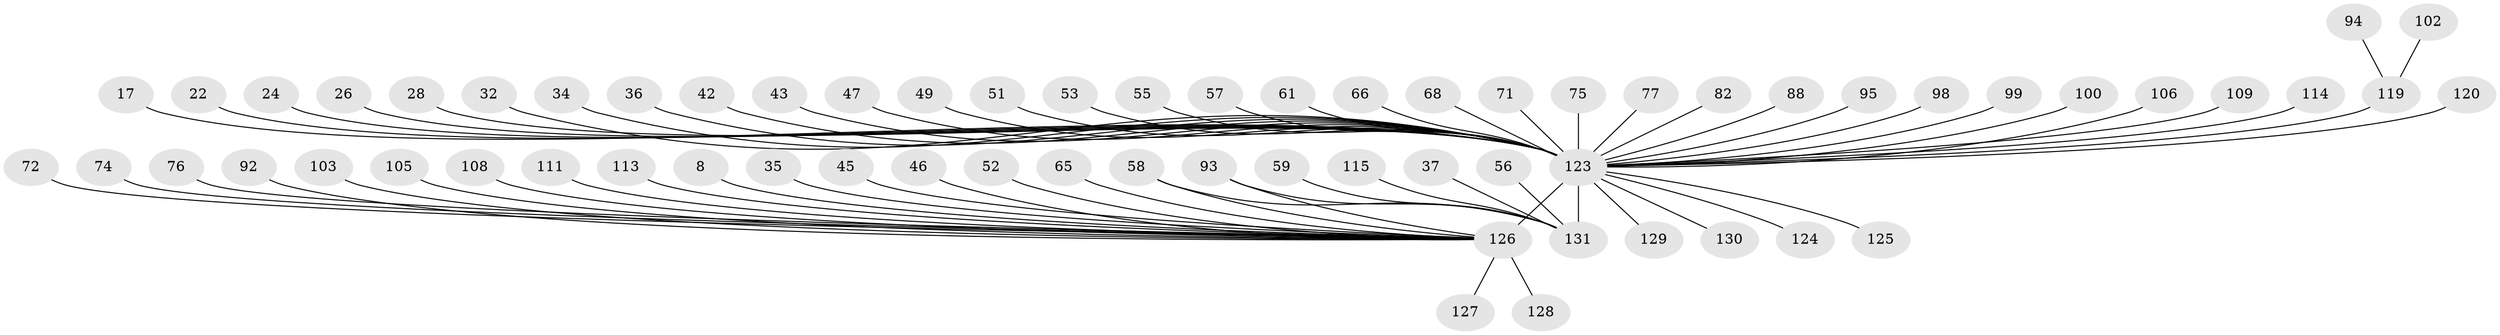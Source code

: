 // original degree distribution, {18: 0.007633587786259542, 21: 0.007633587786259542, 5: 0.05343511450381679, 3: 0.10687022900763359, 25: 0.007633587786259542, 14: 0.007633587786259542, 2: 0.1984732824427481, 1: 0.48091603053435117, 22: 0.007633587786259542, 4: 0.08396946564885496, 7: 0.015267175572519083, 6: 0.022900763358778626}
// Generated by graph-tools (version 1.1) at 2025/51/03/04/25 21:51:45]
// undirected, 65 vertices, 66 edges
graph export_dot {
graph [start="1"]
  node [color=gray90,style=filled];
  8;
  17;
  22;
  24;
  26;
  28;
  32;
  34;
  35;
  36;
  37;
  42;
  43;
  45;
  46;
  47;
  49;
  51;
  52;
  53;
  55;
  56;
  57;
  58;
  59;
  61;
  65;
  66;
  68;
  71;
  72;
  74;
  75;
  76;
  77;
  82;
  88;
  92;
  93 [super="+81"];
  94;
  95;
  98;
  99;
  100;
  102 [super="+96"];
  103;
  105;
  106 [super="+31"];
  108;
  109;
  111;
  113 [super="+10"];
  114;
  115;
  119 [super="+91+101"];
  120 [super="+80+86"];
  123 [super="+29+122+41+87+116+64+107+118"];
  124;
  125;
  126 [super="+79+73+110"];
  127;
  128;
  129;
  130;
  131 [super="+121+84+70"];
  8 -- 126;
  17 -- 123;
  22 -- 123;
  24 -- 123;
  26 -- 123;
  28 -- 123;
  32 -- 123;
  34 -- 123;
  35 -- 126;
  36 -- 123;
  37 -- 131;
  42 -- 123;
  43 -- 123;
  45 -- 126;
  46 -- 126;
  47 -- 123;
  49 -- 123;
  51 -- 123;
  52 -- 126;
  53 -- 123;
  55 -- 123;
  56 -- 131;
  57 -- 123;
  58 -- 131;
  58 -- 126;
  59 -- 131;
  61 -- 123;
  65 -- 126;
  66 -- 123;
  68 -- 123;
  71 -- 123;
  72 -- 126;
  74 -- 126;
  75 -- 123;
  76 -- 126;
  77 -- 123;
  82 -- 123;
  88 -- 123;
  92 -- 126;
  93 -- 131;
  93 -- 126;
  94 -- 119;
  95 -- 123;
  98 -- 123;
  99 -- 123 [weight=2];
  100 -- 123;
  102 -- 119;
  103 -- 126;
  105 -- 126;
  106 -- 123;
  108 -- 126;
  109 -- 123;
  111 -- 126;
  113 -- 126;
  114 -- 123;
  115 -- 131;
  119 -- 123 [weight=8];
  120 -- 123;
  123 -- 124;
  123 -- 131 [weight=11];
  123 -- 126 [weight=29];
  123 -- 129;
  123 -- 130;
  123 -- 125;
  126 -- 128;
  126 -- 127;
}
